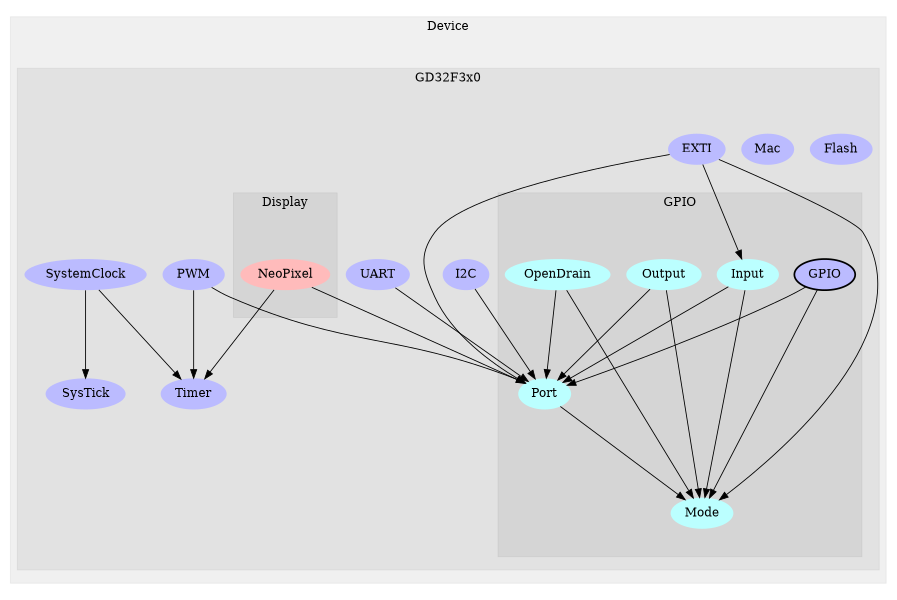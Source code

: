 digraph G {
size="6,4";
ratio="fill";
subgraph cluster_0 {
label="Device";
color="#0000000F";
style="filled";
subgraph cluster_1 {
label="GD32F3x0";
color="#0000000F";
style="filled";
u0[label="UART",style="filled",fillcolor="#bbbbff",penwidth="0"];
u1[label="Flash",style="filled",fillcolor="#bbbbff",penwidth="0"];
u3[label="Mac",style="filled",fillcolor="#bbbbff",penwidth="0"];
u4[label="SysTick",style="filled",fillcolor="#bbbbff",penwidth="0"];
u5[label="EXTI",style="filled",fillcolor="#bbbbff",penwidth="0"];
u6[label="PWM",style="filled",fillcolor="#bbbbff",penwidth="0"];
u7[label="SystemClock",style="filled",fillcolor="#bbbbff",penwidth="0"];
u14[label="I2C",style="filled",fillcolor="#bbbbff",penwidth="0"];
u15[label="Timer",style="filled",fillcolor="#bbbbff",penwidth="0"];
subgraph cluster_2 {
label="Display";
color="#0000000F";
style="filled";
u8[label="NeoPixel",style="filled",fillcolor="#ffbbbb",penwidth="0"];

}
subgraph cluster_3 {
label="GPIO";
color="#0000000F";
style="filled";
u2[label="GPIO",style="filled,bold",fillcolor="#bbbbff"];
u9[label="Input",style="filled",fillcolor="#bbffff",penwidth="0"];
u10[label="Mode",style="filled",fillcolor="#bbffff",penwidth="0"];
u11[label="Output",style="filled",fillcolor="#bbffff",penwidth="0"];
u12[label="OpenDrain",style="filled",fillcolor="#bbffff",penwidth="0"];
u13[label="Port",style="filled",fillcolor="#bbffff",penwidth="0"];

}

}

}
u0 -> u13;
u2 -> u10;
u2 -> u13;
u5 -> u9;
u5 -> u10;
u5 -> u13;
u6 -> u13;
u6 -> u15;
u7 -> u4;
u7 -> u15;
u8 -> u13;
u8 -> u15;
u9 -> u10;
u9 -> u13;
u11 -> u10;
u11 -> u13;
u12 -> u10;
u12 -> u13;
u13 -> u10;
u14 -> u13;

}
